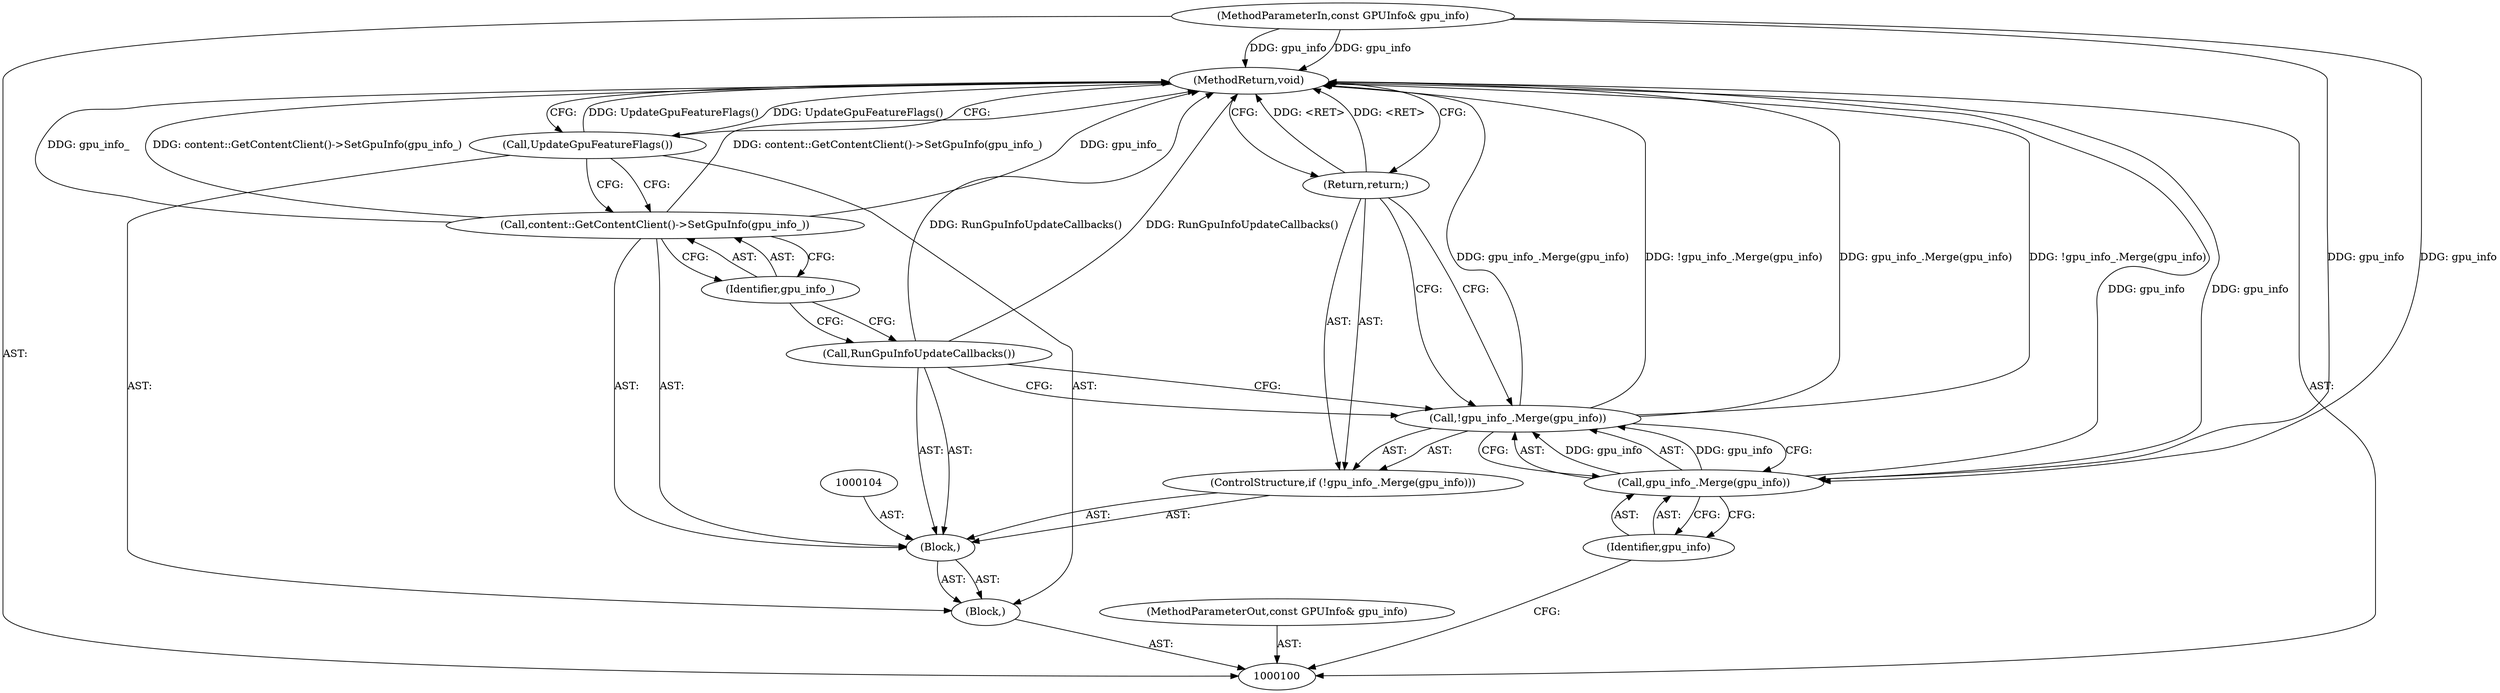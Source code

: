 digraph "1_Chrome_9400c64565586091f67d4131850fd0836b18b511" {
"1000114" [label="(MethodReturn,void)"];
"1000101" [label="(MethodParameterIn,const GPUInfo& gpu_info)"];
"1000138" [label="(MethodParameterOut,const GPUInfo& gpu_info)"];
"1000102" [label="(Block,)"];
"1000113" [label="(Call,UpdateGpuFeatureFlags())"];
"1000103" [label="(Block,)"];
"1000107" [label="(Call,gpu_info_.Merge(gpu_info))"];
"1000108" [label="(Identifier,gpu_info)"];
"1000105" [label="(ControlStructure,if (!gpu_info_.Merge(gpu_info)))"];
"1000106" [label="(Call,!gpu_info_.Merge(gpu_info))"];
"1000109" [label="(Return,return;)"];
"1000110" [label="(Call,RunGpuInfoUpdateCallbacks())"];
"1000112" [label="(Identifier,gpu_info_)"];
"1000111" [label="(Call,content::GetContentClient()->SetGpuInfo(gpu_info_))"];
"1000114" -> "1000100"  [label="AST: "];
"1000114" -> "1000109"  [label="CFG: "];
"1000114" -> "1000113"  [label="CFG: "];
"1000107" -> "1000114"  [label="DDG: gpu_info"];
"1000106" -> "1000114"  [label="DDG: gpu_info_.Merge(gpu_info)"];
"1000106" -> "1000114"  [label="DDG: !gpu_info_.Merge(gpu_info)"];
"1000111" -> "1000114"  [label="DDG: gpu_info_"];
"1000111" -> "1000114"  [label="DDG: content::GetContentClient()->SetGpuInfo(gpu_info_)"];
"1000113" -> "1000114"  [label="DDG: UpdateGpuFeatureFlags()"];
"1000101" -> "1000114"  [label="DDG: gpu_info"];
"1000110" -> "1000114"  [label="DDG: RunGpuInfoUpdateCallbacks()"];
"1000109" -> "1000114"  [label="DDG: <RET>"];
"1000101" -> "1000100"  [label="AST: "];
"1000101" -> "1000114"  [label="DDG: gpu_info"];
"1000101" -> "1000107"  [label="DDG: gpu_info"];
"1000138" -> "1000100"  [label="AST: "];
"1000102" -> "1000100"  [label="AST: "];
"1000103" -> "1000102"  [label="AST: "];
"1000113" -> "1000102"  [label="AST: "];
"1000113" -> "1000102"  [label="AST: "];
"1000113" -> "1000111"  [label="CFG: "];
"1000114" -> "1000113"  [label="CFG: "];
"1000113" -> "1000114"  [label="DDG: UpdateGpuFeatureFlags()"];
"1000103" -> "1000102"  [label="AST: "];
"1000104" -> "1000103"  [label="AST: "];
"1000105" -> "1000103"  [label="AST: "];
"1000110" -> "1000103"  [label="AST: "];
"1000111" -> "1000103"  [label="AST: "];
"1000107" -> "1000106"  [label="AST: "];
"1000107" -> "1000108"  [label="CFG: "];
"1000108" -> "1000107"  [label="AST: "];
"1000106" -> "1000107"  [label="CFG: "];
"1000107" -> "1000114"  [label="DDG: gpu_info"];
"1000107" -> "1000106"  [label="DDG: gpu_info"];
"1000101" -> "1000107"  [label="DDG: gpu_info"];
"1000108" -> "1000107"  [label="AST: "];
"1000108" -> "1000100"  [label="CFG: "];
"1000107" -> "1000108"  [label="CFG: "];
"1000105" -> "1000103"  [label="AST: "];
"1000106" -> "1000105"  [label="AST: "];
"1000109" -> "1000105"  [label="AST: "];
"1000106" -> "1000105"  [label="AST: "];
"1000106" -> "1000107"  [label="CFG: "];
"1000107" -> "1000106"  [label="AST: "];
"1000109" -> "1000106"  [label="CFG: "];
"1000110" -> "1000106"  [label="CFG: "];
"1000106" -> "1000114"  [label="DDG: gpu_info_.Merge(gpu_info)"];
"1000106" -> "1000114"  [label="DDG: !gpu_info_.Merge(gpu_info)"];
"1000107" -> "1000106"  [label="DDG: gpu_info"];
"1000109" -> "1000105"  [label="AST: "];
"1000109" -> "1000106"  [label="CFG: "];
"1000114" -> "1000109"  [label="CFG: "];
"1000109" -> "1000114"  [label="DDG: <RET>"];
"1000110" -> "1000103"  [label="AST: "];
"1000110" -> "1000106"  [label="CFG: "];
"1000112" -> "1000110"  [label="CFG: "];
"1000110" -> "1000114"  [label="DDG: RunGpuInfoUpdateCallbacks()"];
"1000112" -> "1000111"  [label="AST: "];
"1000112" -> "1000110"  [label="CFG: "];
"1000111" -> "1000112"  [label="CFG: "];
"1000111" -> "1000103"  [label="AST: "];
"1000111" -> "1000112"  [label="CFG: "];
"1000112" -> "1000111"  [label="AST: "];
"1000113" -> "1000111"  [label="CFG: "];
"1000111" -> "1000114"  [label="DDG: gpu_info_"];
"1000111" -> "1000114"  [label="DDG: content::GetContentClient()->SetGpuInfo(gpu_info_)"];
}
